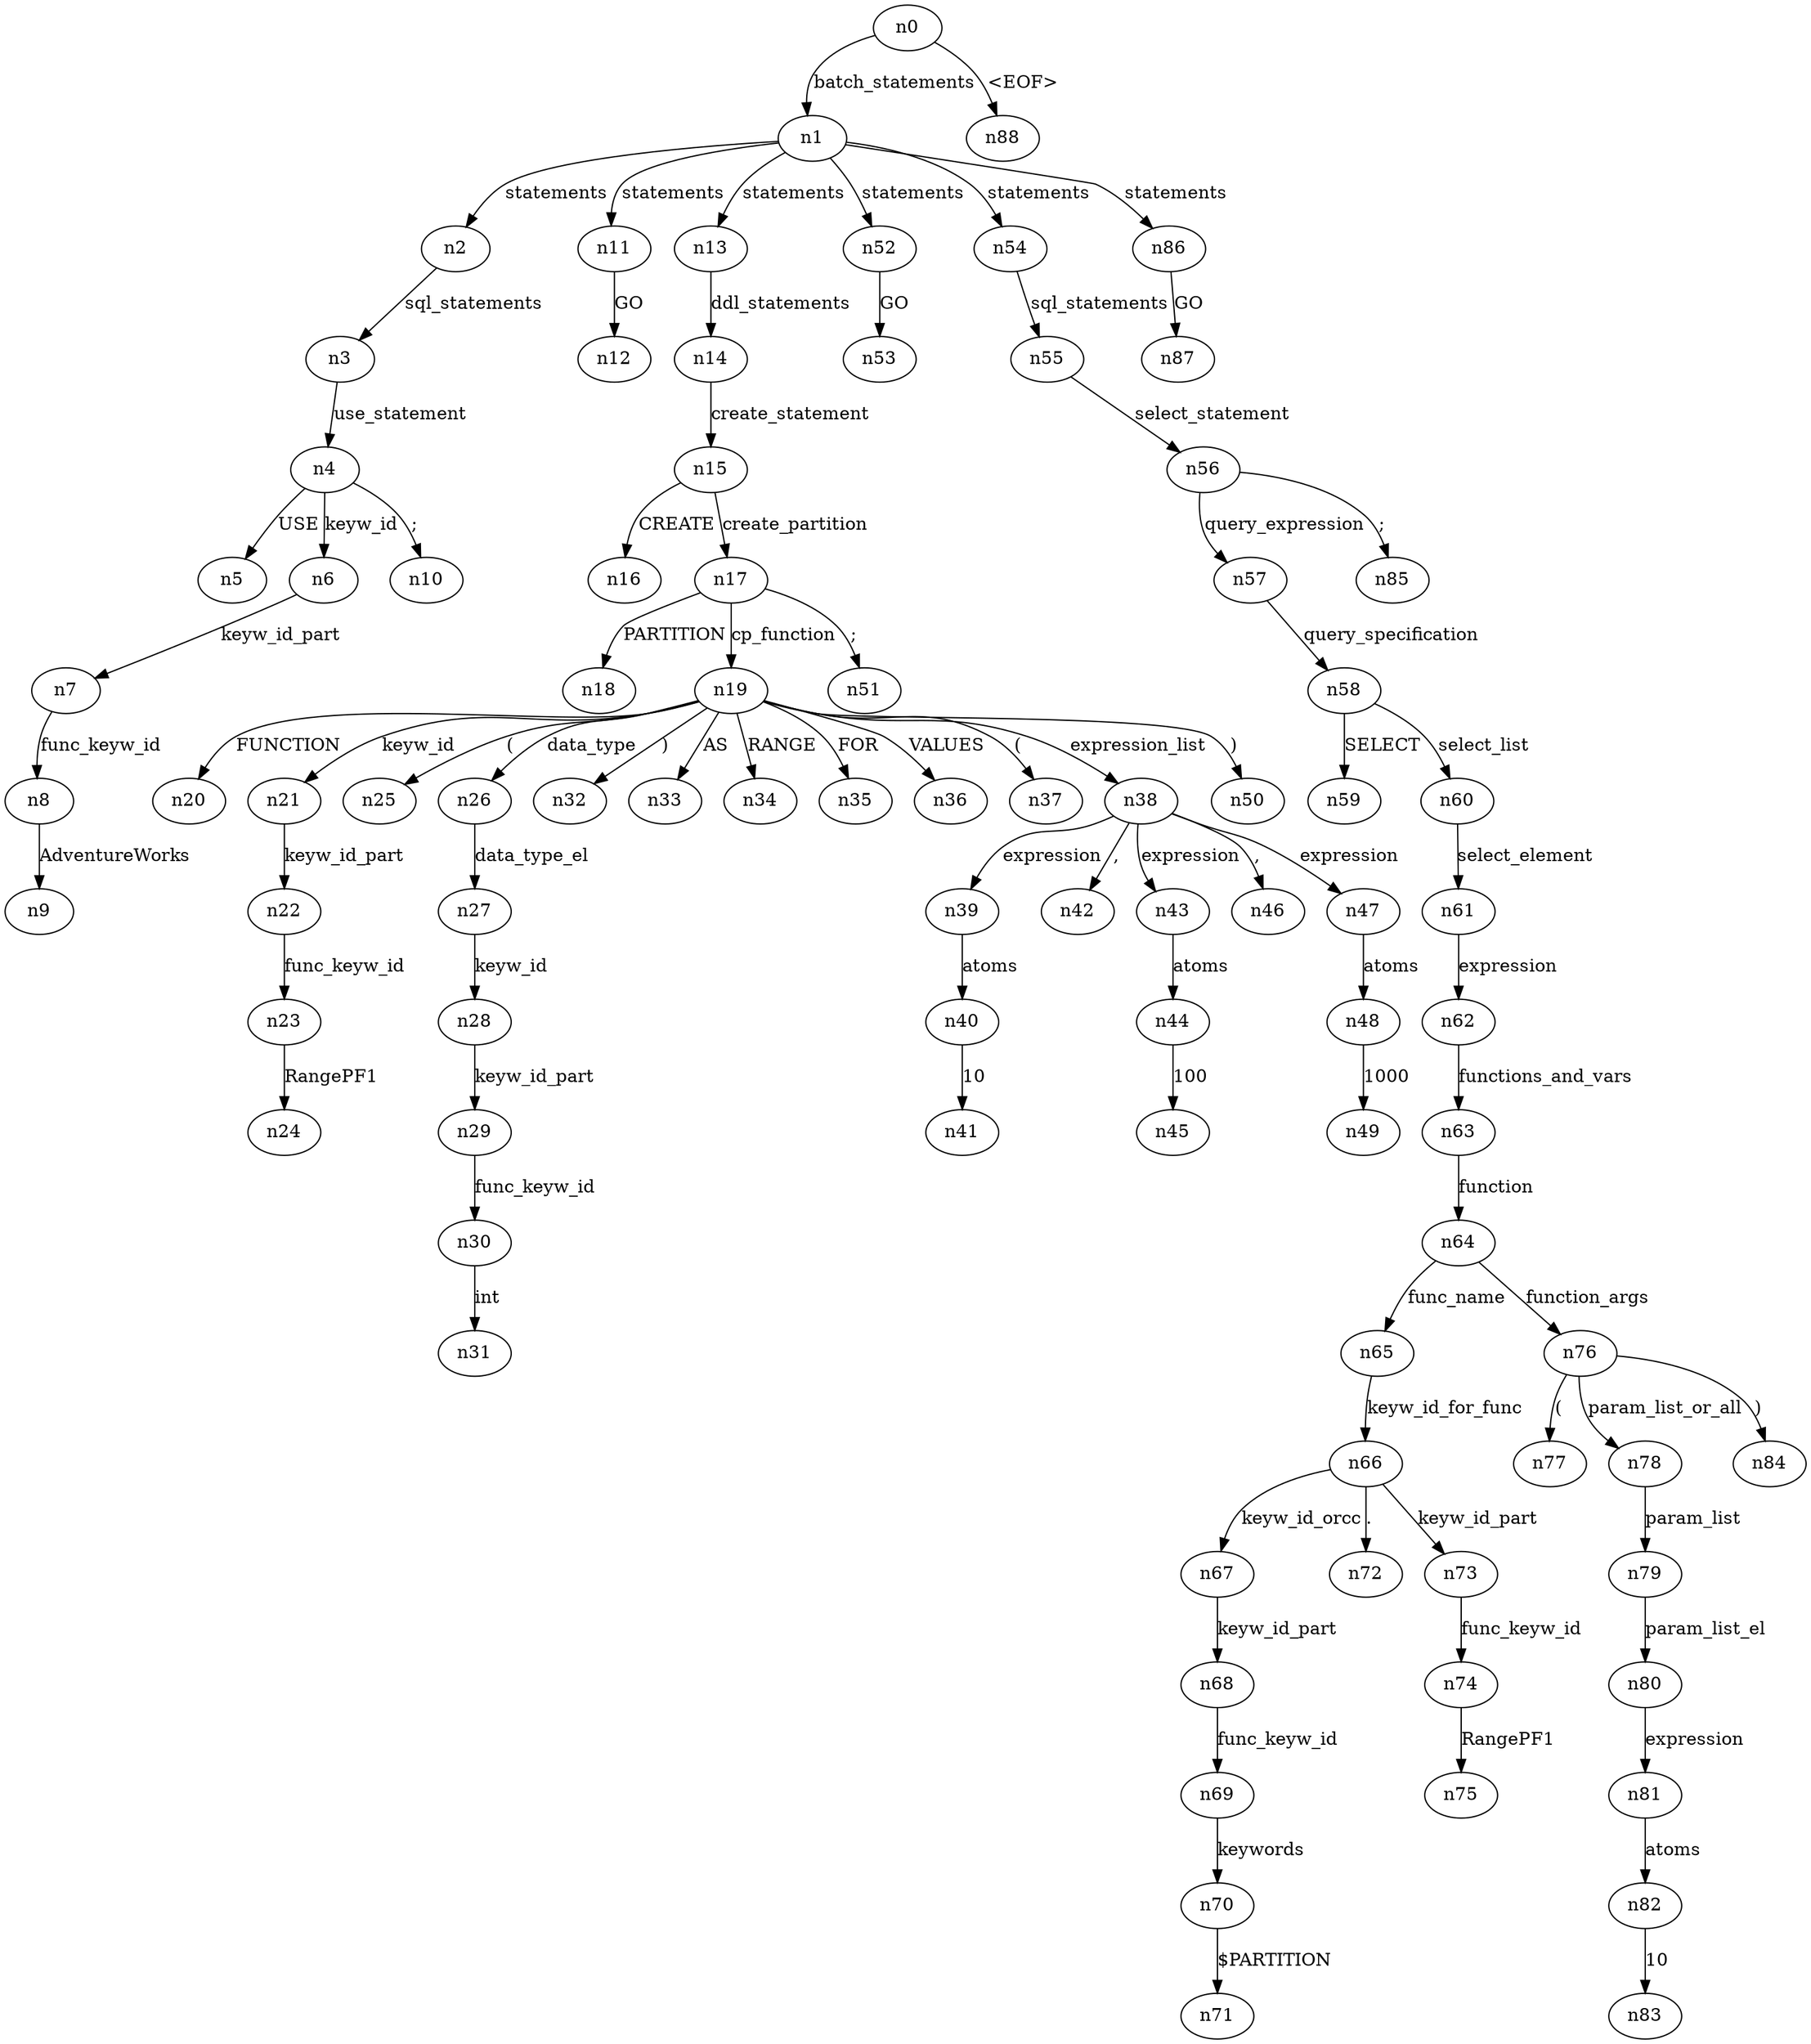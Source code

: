 digraph ParseTree {
  n0 -> n1 [label="batch_statements"];
  n1 -> n2 [label="statements"];
  n2 -> n3 [label="sql_statements"];
  n3 -> n4 [label="use_statement"];
  n4 -> n5 [label="USE"];
  n4 -> n6 [label="keyw_id"];
  n6 -> n7 [label="keyw_id_part"];
  n7 -> n8 [label="func_keyw_id"];
  n8 -> n9 [label="AdventureWorks"];
  n4 -> n10 [label=";"];
  n1 -> n11 [label="statements"];
  n11 -> n12 [label="GO"];
  n1 -> n13 [label="statements"];
  n13 -> n14 [label="ddl_statements"];
  n14 -> n15 [label="create_statement"];
  n15 -> n16 [label="CREATE"];
  n15 -> n17 [label="create_partition"];
  n17 -> n18 [label="PARTITION"];
  n17 -> n19 [label="cp_function"];
  n19 -> n20 [label="FUNCTION"];
  n19 -> n21 [label="keyw_id"];
  n21 -> n22 [label="keyw_id_part"];
  n22 -> n23 [label="func_keyw_id"];
  n23 -> n24 [label="RangePF1"];
  n19 -> n25 [label="("];
  n19 -> n26 [label="data_type"];
  n26 -> n27 [label="data_type_el"];
  n27 -> n28 [label="keyw_id"];
  n28 -> n29 [label="keyw_id_part"];
  n29 -> n30 [label="func_keyw_id"];
  n30 -> n31 [label="int"];
  n19 -> n32 [label=")"];
  n19 -> n33 [label="AS"];
  n19 -> n34 [label="RANGE"];
  n19 -> n35 [label="FOR"];
  n19 -> n36 [label="VALUES"];
  n19 -> n37 [label="("];
  n19 -> n38 [label="expression_list"];
  n38 -> n39 [label="expression"];
  n39 -> n40 [label="atoms"];
  n40 -> n41 [label="10"];
  n38 -> n42 [label=","];
  n38 -> n43 [label="expression"];
  n43 -> n44 [label="atoms"];
  n44 -> n45 [label="100"];
  n38 -> n46 [label=","];
  n38 -> n47 [label="expression"];
  n47 -> n48 [label="atoms"];
  n48 -> n49 [label="1000"];
  n19 -> n50 [label=")"];
  n17 -> n51 [label=";"];
  n1 -> n52 [label="statements"];
  n52 -> n53 [label="GO"];
  n1 -> n54 [label="statements"];
  n54 -> n55 [label="sql_statements"];
  n55 -> n56 [label="select_statement"];
  n56 -> n57 [label="query_expression"];
  n57 -> n58 [label="query_specification"];
  n58 -> n59 [label="SELECT"];
  n58 -> n60 [label="select_list"];
  n60 -> n61 [label="select_element"];
  n61 -> n62 [label="expression"];
  n62 -> n63 [label="functions_and_vars"];
  n63 -> n64 [label="function"];
  n64 -> n65 [label="func_name"];
  n65 -> n66 [label="keyw_id_for_func"];
  n66 -> n67 [label="keyw_id_orcc"];
  n67 -> n68 [label="keyw_id_part"];
  n68 -> n69 [label="func_keyw_id"];
  n69 -> n70 [label="keywords"];
  n70 -> n71 [label="$PARTITION"];
  n66 -> n72 [label="."];
  n66 -> n73 [label="keyw_id_part"];
  n73 -> n74 [label="func_keyw_id"];
  n74 -> n75 [label="RangePF1"];
  n64 -> n76 [label="function_args"];
  n76 -> n77 [label="("];
  n76 -> n78 [label="param_list_or_all"];
  n78 -> n79 [label="param_list"];
  n79 -> n80 [label="param_list_el"];
  n80 -> n81 [label="expression"];
  n81 -> n82 [label="atoms"];
  n82 -> n83 [label="10"];
  n76 -> n84 [label=")"];
  n56 -> n85 [label=";"];
  n1 -> n86 [label="statements"];
  n86 -> n87 [label="GO"];
  n0 -> n88 [label="<EOF>"];
}